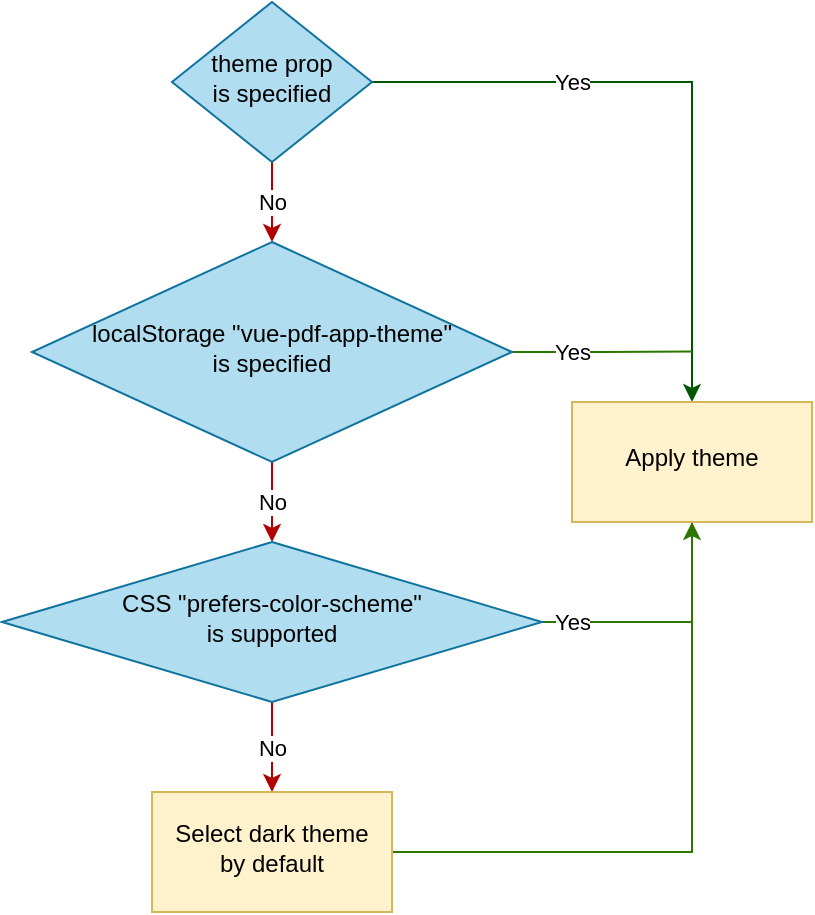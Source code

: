 <mxfile version="14.5.1" type="device"><diagram id="C5RBs43oDa-KdzZeNtuy" name="Page-1"><mxGraphModel dx="1138" dy="610" grid="0" gridSize="10" guides="1" tooltips="1" connect="1" arrows="1" fold="1" page="1" pageScale="1" pageWidth="827" pageHeight="1169" math="0" shadow="0"><root><mxCell id="WIyWlLk6GJQsqaUBKTNV-0"/><mxCell id="WIyWlLk6GJQsqaUBKTNV-1" parent="WIyWlLk6GJQsqaUBKTNV-0"/><mxCell id="bhK2mgR64Rqqx76XWyr6-1" value="No" style="edgeStyle=orthogonalEdgeStyle;rounded=0;orthogonalLoop=1;jettySize=auto;html=1;fillColor=#e51400;strokeColor=#B20000;" edge="1" parent="WIyWlLk6GJQsqaUBKTNV-1" source="WIyWlLk6GJQsqaUBKTNV-6" target="bhK2mgR64Rqqx76XWyr6-0"><mxGeometry relative="1" as="geometry"/></mxCell><mxCell id="bhK2mgR64Rqqx76XWyr6-10" style="edgeStyle=orthogonalEdgeStyle;rounded=0;orthogonalLoop=1;jettySize=auto;html=1;exitX=1;exitY=0.5;exitDx=0;exitDy=0;entryX=0.5;entryY=0;entryDx=0;entryDy=0;entryPerimeter=0;fillColor=#008a00;strokeColor=#005700;" edge="1" parent="WIyWlLk6GJQsqaUBKTNV-1" source="WIyWlLk6GJQsqaUBKTNV-6" target="bhK2mgR64Rqqx76XWyr6-6"><mxGeometry relative="1" as="geometry"/></mxCell><mxCell id="bhK2mgR64Rqqx76XWyr6-15" value="Yes" style="edgeLabel;html=1;align=center;verticalAlign=middle;resizable=0;points=[];fontColor=#000000;" vertex="1" connectable="0" parent="bhK2mgR64Rqqx76XWyr6-10"><mxGeometry x="-0.285" relative="1" as="geometry"><mxPoint x="-14.4" as="offset"/></mxGeometry></mxCell><mxCell id="WIyWlLk6GJQsqaUBKTNV-6" value="&lt;div&gt;theme prop&lt;/div&gt;&lt;div&gt;is specified&lt;/div&gt;" style="rhombus;whiteSpace=wrap;html=1;shadow=0;fontFamily=Helvetica;fontSize=12;align=center;strokeWidth=1;spacing=6;spacingTop=-4;fillColor=#b1ddf0;strokeColor=#10739e;" parent="WIyWlLk6GJQsqaUBKTNV-1" vertex="1"><mxGeometry x="130" y="120" width="100" height="80" as="geometry"/></mxCell><mxCell id="bhK2mgR64Rqqx76XWyr6-3" value="No" style="edgeStyle=orthogonalEdgeStyle;rounded=0;orthogonalLoop=1;jettySize=auto;html=1;fillColor=#e51400;strokeColor=#B20000;" edge="1" parent="WIyWlLk6GJQsqaUBKTNV-1" source="bhK2mgR64Rqqx76XWyr6-0" target="bhK2mgR64Rqqx76XWyr6-2"><mxGeometry relative="1" as="geometry"/></mxCell><mxCell id="bhK2mgR64Rqqx76XWyr6-11" style="edgeStyle=orthogonalEdgeStyle;rounded=0;orthogonalLoop=1;jettySize=auto;html=1;exitX=1;exitY=0.5;exitDx=0;exitDy=0;endArrow=none;endFill=0;fillColor=#60a917;strokeColor=#2D7600;" edge="1" parent="WIyWlLk6GJQsqaUBKTNV-1" source="bhK2mgR64Rqqx76XWyr6-0"><mxGeometry relative="1" as="geometry"><mxPoint x="390" y="294.8" as="targetPoint"/></mxGeometry></mxCell><mxCell id="bhK2mgR64Rqqx76XWyr6-14" value="Yes" style="edgeLabel;html=1;align=center;verticalAlign=middle;resizable=0;points=[];fontColor=#000000;" vertex="1" connectable="0" parent="bhK2mgR64Rqqx76XWyr6-11"><mxGeometry x="-0.229" y="-1" relative="1" as="geometry"><mxPoint x="-5.17" y="-1.03" as="offset"/></mxGeometry></mxCell><mxCell id="bhK2mgR64Rqqx76XWyr6-0" value="&lt;div&gt;localStorage &quot;vue-pdf-app-theme&quot;&lt;/div&gt;&lt;div&gt;is specified&lt;/div&gt;" style="rhombus;whiteSpace=wrap;html=1;shadow=0;fontFamily=Helvetica;fontSize=12;align=center;strokeWidth=1;spacing=6;spacingTop=-4;fillColor=#b1ddf0;strokeColor=#10739e;" vertex="1" parent="WIyWlLk6GJQsqaUBKTNV-1"><mxGeometry x="60" y="240" width="240" height="110" as="geometry"/></mxCell><mxCell id="bhK2mgR64Rqqx76XWyr6-5" value="No" style="edgeStyle=orthogonalEdgeStyle;rounded=0;orthogonalLoop=1;jettySize=auto;html=1;fillColor=#e51400;strokeColor=#B20000;entryX=0.5;entryY=0;entryDx=0;entryDy=0;" edge="1" parent="WIyWlLk6GJQsqaUBKTNV-1" source="bhK2mgR64Rqqx76XWyr6-2" target="bhK2mgR64Rqqx76XWyr6-16"><mxGeometry relative="1" as="geometry"><mxPoint x="180" y="505" as="targetPoint"/></mxGeometry></mxCell><mxCell id="bhK2mgR64Rqqx76XWyr6-8" style="edgeStyle=orthogonalEdgeStyle;rounded=0;orthogonalLoop=1;jettySize=auto;html=1;exitX=1;exitY=0.5;exitDx=0;exitDy=0;entryX=0.5;entryY=1;entryDx=0;entryDy=0;fillColor=#60a917;strokeColor=#2D7600;" edge="1" parent="WIyWlLk6GJQsqaUBKTNV-1" source="bhK2mgR64Rqqx76XWyr6-2" target="bhK2mgR64Rqqx76XWyr6-6"><mxGeometry relative="1" as="geometry"/></mxCell><mxCell id="bhK2mgR64Rqqx76XWyr6-13" value="Yes" style="edgeLabel;html=1;align=center;verticalAlign=middle;resizable=0;points=[];fontColor=#000000;" vertex="1" connectable="0" parent="bhK2mgR64Rqqx76XWyr6-8"><mxGeometry x="-0.606" y="-2" relative="1" as="geometry"><mxPoint x="-9.8" y="-2" as="offset"/></mxGeometry></mxCell><mxCell id="bhK2mgR64Rqqx76XWyr6-2" value="&lt;div&gt;CSS &quot;prefers-color-scheme&quot;&lt;/div&gt;&lt;div&gt;is supported&lt;/div&gt;" style="rhombus;whiteSpace=wrap;html=1;shadow=0;fontFamily=Helvetica;fontSize=12;align=center;strokeWidth=1;spacing=6;spacingTop=-4;fillColor=#b1ddf0;strokeColor=#10739e;" vertex="1" parent="WIyWlLk6GJQsqaUBKTNV-1"><mxGeometry x="45" y="390" width="270" height="80" as="geometry"/></mxCell><mxCell id="bhK2mgR64Rqqx76XWyr6-9" style="edgeStyle=orthogonalEdgeStyle;rounded=0;orthogonalLoop=1;jettySize=auto;html=1;entryX=0.5;entryY=1;entryDx=0;entryDy=0;endArrow=none;endFill=0;fillColor=#60a917;strokeColor=#2D7600;" edge="1" parent="WIyWlLk6GJQsqaUBKTNV-1" source="bhK2mgR64Rqqx76XWyr6-16" target="bhK2mgR64Rqqx76XWyr6-6"><mxGeometry relative="1" as="geometry"><mxPoint x="255" y="545" as="sourcePoint"/></mxGeometry></mxCell><mxCell id="bhK2mgR64Rqqx76XWyr6-6" value="Apply theme" style="whiteSpace=wrap;html=1;shadow=0;strokeWidth=1;spacing=6;spacingTop=-4;fillColor=#fff2cc;strokeColor=#d6b656;" vertex="1" parent="WIyWlLk6GJQsqaUBKTNV-1"><mxGeometry x="330" y="320" width="120" height="60" as="geometry"/></mxCell><mxCell id="bhK2mgR64Rqqx76XWyr6-16" value="Select dark theme&lt;br&gt;by default" style="whiteSpace=wrap;html=1;shadow=0;strokeWidth=1;spacing=6;spacingTop=-4;fillColor=#fff2cc;strokeColor=#d6b656;" vertex="1" parent="WIyWlLk6GJQsqaUBKTNV-1"><mxGeometry x="120" y="515" width="120" height="60" as="geometry"/></mxCell></root></mxGraphModel></diagram></mxfile>
